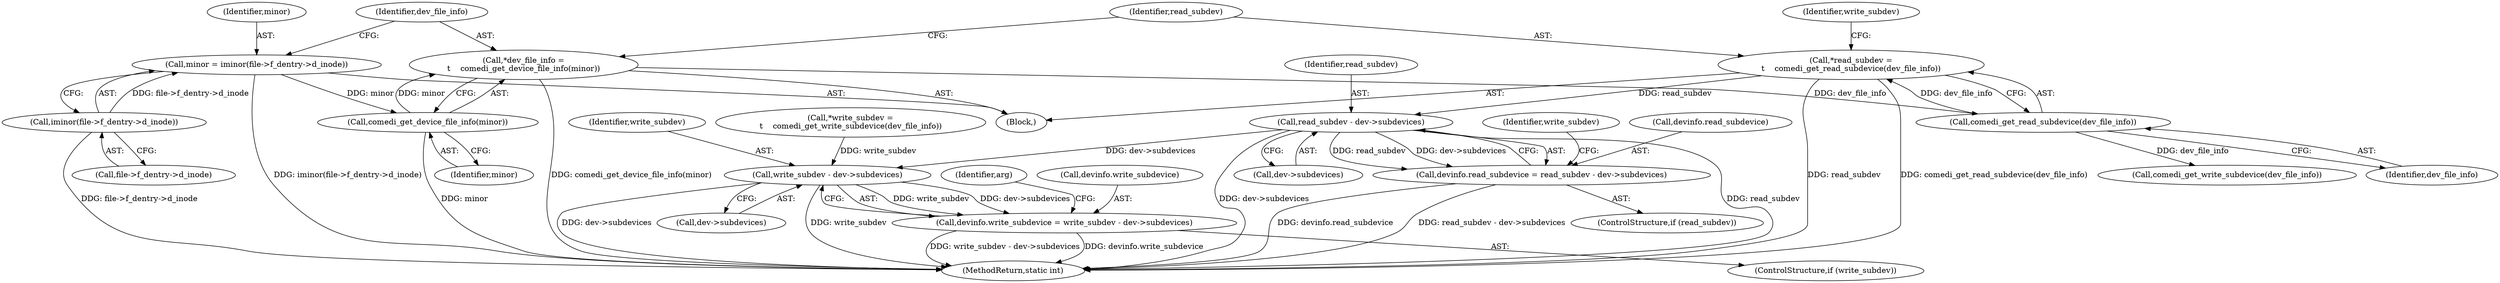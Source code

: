 digraph "0_linux_819cbb120eaec7e014e5abd029260db1ca8c5735@API" {
"1000122" [label="(Call,*read_subdev =\n\t    comedi_get_read_subdevice(dev_file_info))"];
"1000124" [label="(Call,comedi_get_read_subdevice(dev_file_info))"];
"1000117" [label="(Call,*dev_file_info =\n\t    comedi_get_device_file_info(minor))"];
"1000119" [label="(Call,comedi_get_device_file_info(minor))"];
"1000108" [label="(Call,minor = iminor(file->f_dentry->d_inode))"];
"1000110" [label="(Call,iminor(file->f_dentry->d_inode))"];
"1000173" [label="(Call,read_subdev - dev->subdevices)"];
"1000169" [label="(Call,devinfo.read_subdevice = read_subdev - dev->subdevices)"];
"1000191" [label="(Call,write_subdev - dev->subdevices)"];
"1000187" [label="(Call,devinfo.write_subdevice = write_subdev - dev->subdevices)"];
"1000169" [label="(Call,devinfo.read_subdevice = read_subdev - dev->subdevices)"];
"1000186" [label="(Identifier,write_subdev)"];
"1000167" [label="(ControlStructure,if (read_subdev))"];
"1000123" [label="(Identifier,read_subdev)"];
"1000125" [label="(Identifier,dev_file_info)"];
"1000117" [label="(Call,*dev_file_info =\n\t    comedi_get_device_file_info(minor))"];
"1000193" [label="(Call,dev->subdevices)"];
"1000174" [label="(Identifier,read_subdev)"];
"1000215" [label="(MethodReturn,static int)"];
"1000120" [label="(Identifier,minor)"];
"1000127" [label="(Call,*write_subdev =\n\t    comedi_get_write_subdevice(dev_file_info))"];
"1000111" [label="(Call,file->f_dentry->d_inode)"];
"1000188" [label="(Call,devinfo.write_subdevice)"];
"1000191" [label="(Call,write_subdev - dev->subdevices)"];
"1000124" [label="(Call,comedi_get_read_subdevice(dev_file_info))"];
"1000187" [label="(Call,devinfo.write_subdevice = write_subdev - dev->subdevices)"];
"1000110" [label="(Call,iminor(file->f_dentry->d_inode))"];
"1000185" [label="(ControlStructure,if (write_subdev))"];
"1000175" [label="(Call,dev->subdevices)"];
"1000170" [label="(Call,devinfo.read_subdevice)"];
"1000173" [label="(Call,read_subdev - dev->subdevices)"];
"1000118" [label="(Identifier,dev_file_info)"];
"1000192" [label="(Identifier,write_subdev)"];
"1000205" [label="(Identifier,arg)"];
"1000108" [label="(Call,minor = iminor(file->f_dentry->d_inode))"];
"1000119" [label="(Call,comedi_get_device_file_info(minor))"];
"1000129" [label="(Call,comedi_get_write_subdevice(dev_file_info))"];
"1000122" [label="(Call,*read_subdev =\n\t    comedi_get_read_subdevice(dev_file_info))"];
"1000105" [label="(Block,)"];
"1000109" [label="(Identifier,minor)"];
"1000128" [label="(Identifier,write_subdev)"];
"1000122" -> "1000105"  [label="AST: "];
"1000122" -> "1000124"  [label="CFG: "];
"1000123" -> "1000122"  [label="AST: "];
"1000124" -> "1000122"  [label="AST: "];
"1000128" -> "1000122"  [label="CFG: "];
"1000122" -> "1000215"  [label="DDG: read_subdev"];
"1000122" -> "1000215"  [label="DDG: comedi_get_read_subdevice(dev_file_info)"];
"1000124" -> "1000122"  [label="DDG: dev_file_info"];
"1000122" -> "1000173"  [label="DDG: read_subdev"];
"1000124" -> "1000125"  [label="CFG: "];
"1000125" -> "1000124"  [label="AST: "];
"1000117" -> "1000124"  [label="DDG: dev_file_info"];
"1000124" -> "1000129"  [label="DDG: dev_file_info"];
"1000117" -> "1000105"  [label="AST: "];
"1000117" -> "1000119"  [label="CFG: "];
"1000118" -> "1000117"  [label="AST: "];
"1000119" -> "1000117"  [label="AST: "];
"1000123" -> "1000117"  [label="CFG: "];
"1000117" -> "1000215"  [label="DDG: comedi_get_device_file_info(minor)"];
"1000119" -> "1000117"  [label="DDG: minor"];
"1000119" -> "1000120"  [label="CFG: "];
"1000120" -> "1000119"  [label="AST: "];
"1000119" -> "1000215"  [label="DDG: minor"];
"1000108" -> "1000119"  [label="DDG: minor"];
"1000108" -> "1000105"  [label="AST: "];
"1000108" -> "1000110"  [label="CFG: "];
"1000109" -> "1000108"  [label="AST: "];
"1000110" -> "1000108"  [label="AST: "];
"1000118" -> "1000108"  [label="CFG: "];
"1000108" -> "1000215"  [label="DDG: iminor(file->f_dentry->d_inode)"];
"1000110" -> "1000108"  [label="DDG: file->f_dentry->d_inode"];
"1000110" -> "1000111"  [label="CFG: "];
"1000111" -> "1000110"  [label="AST: "];
"1000110" -> "1000215"  [label="DDG: file->f_dentry->d_inode"];
"1000173" -> "1000169"  [label="AST: "];
"1000173" -> "1000175"  [label="CFG: "];
"1000174" -> "1000173"  [label="AST: "];
"1000175" -> "1000173"  [label="AST: "];
"1000169" -> "1000173"  [label="CFG: "];
"1000173" -> "1000215"  [label="DDG: read_subdev"];
"1000173" -> "1000215"  [label="DDG: dev->subdevices"];
"1000173" -> "1000169"  [label="DDG: read_subdev"];
"1000173" -> "1000169"  [label="DDG: dev->subdevices"];
"1000173" -> "1000191"  [label="DDG: dev->subdevices"];
"1000169" -> "1000167"  [label="AST: "];
"1000170" -> "1000169"  [label="AST: "];
"1000186" -> "1000169"  [label="CFG: "];
"1000169" -> "1000215"  [label="DDG: read_subdev - dev->subdevices"];
"1000169" -> "1000215"  [label="DDG: devinfo.read_subdevice"];
"1000191" -> "1000187"  [label="AST: "];
"1000191" -> "1000193"  [label="CFG: "];
"1000192" -> "1000191"  [label="AST: "];
"1000193" -> "1000191"  [label="AST: "];
"1000187" -> "1000191"  [label="CFG: "];
"1000191" -> "1000215"  [label="DDG: dev->subdevices"];
"1000191" -> "1000215"  [label="DDG: write_subdev"];
"1000191" -> "1000187"  [label="DDG: write_subdev"];
"1000191" -> "1000187"  [label="DDG: dev->subdevices"];
"1000127" -> "1000191"  [label="DDG: write_subdev"];
"1000187" -> "1000185"  [label="AST: "];
"1000188" -> "1000187"  [label="AST: "];
"1000205" -> "1000187"  [label="CFG: "];
"1000187" -> "1000215"  [label="DDG: devinfo.write_subdevice"];
"1000187" -> "1000215"  [label="DDG: write_subdev - dev->subdevices"];
}
